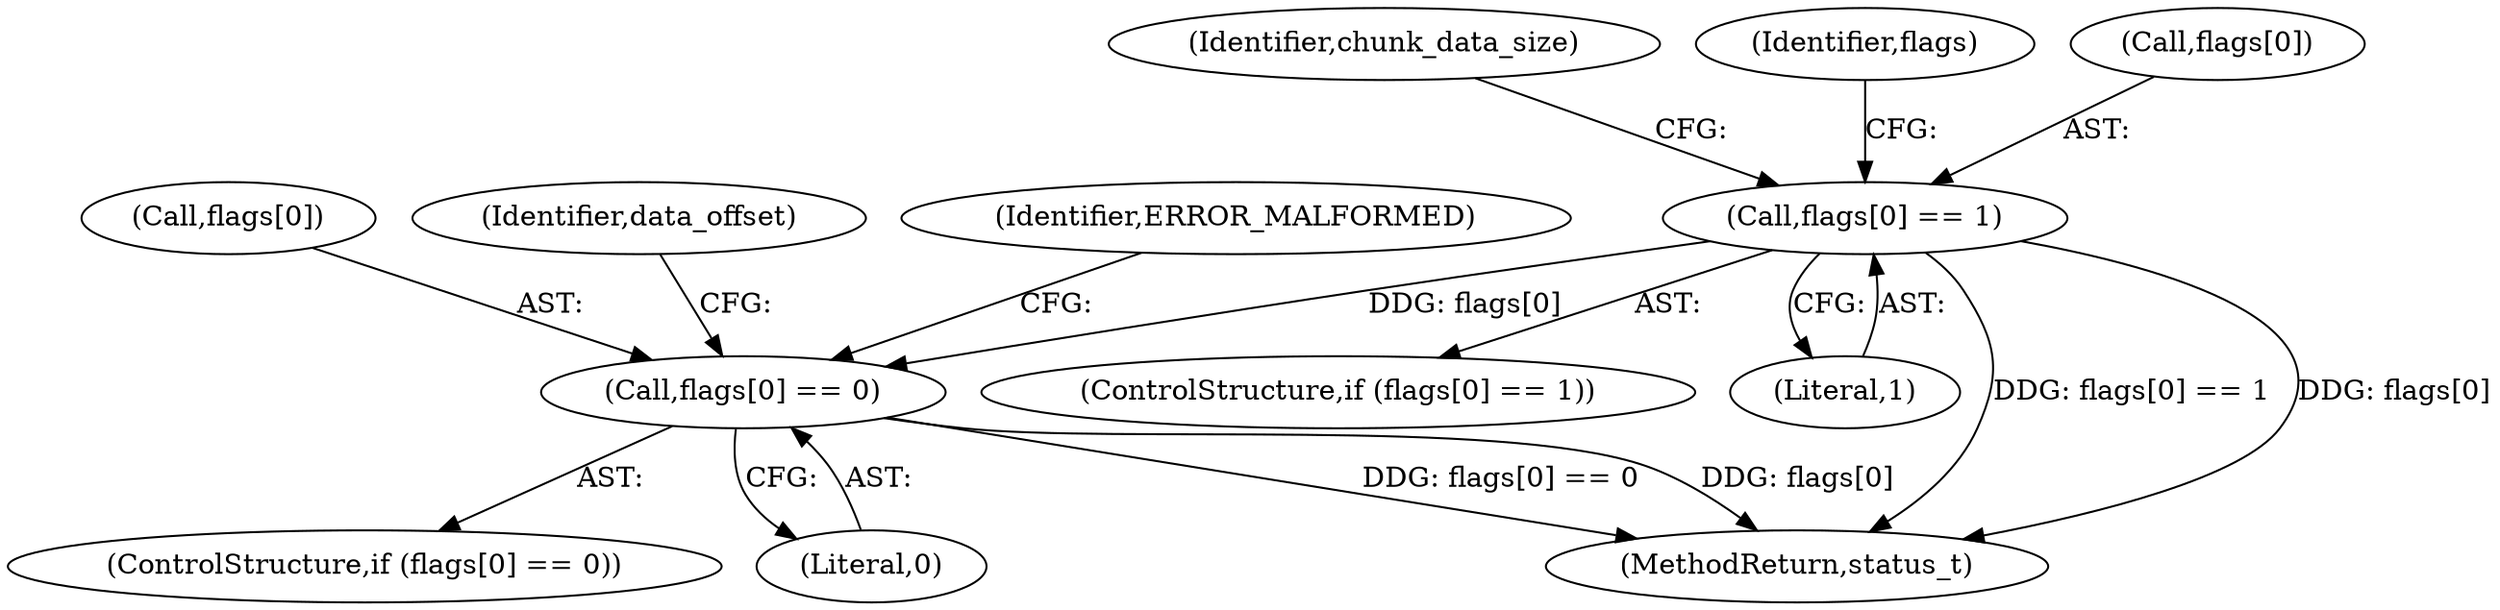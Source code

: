 digraph "0_Android_f81038006b4c59a5a148dcad887371206033c28f_2@array" {
"1002802" [label="(Call,flags[0] == 1)"];
"1002831" [label="(Call,flags[0] == 0)"];
"1002801" [label="(ControlStructure,if (flags[0] == 1))"];
"1002832" [label="(Call,flags[0])"];
"1002831" [label="(Call,flags[0] == 0)"];
"1002830" [label="(ControlStructure,if (flags[0] == 0))"];
"1002840" [label="(Identifier,data_offset)"];
"1002806" [label="(Literal,1)"];
"1002810" [label="(Identifier,chunk_data_size)"];
"1002833" [label="(Identifier,flags)"];
"1002835" [label="(Literal,0)"];
"1002858" [label="(Identifier,ERROR_MALFORMED)"];
"1003289" [label="(MethodReturn,status_t)"];
"1002802" [label="(Call,flags[0] == 1)"];
"1002803" [label="(Call,flags[0])"];
"1002802" -> "1002801"  [label="AST: "];
"1002802" -> "1002806"  [label="CFG: "];
"1002803" -> "1002802"  [label="AST: "];
"1002806" -> "1002802"  [label="AST: "];
"1002810" -> "1002802"  [label="CFG: "];
"1002833" -> "1002802"  [label="CFG: "];
"1002802" -> "1003289"  [label="DDG: flags[0] == 1"];
"1002802" -> "1003289"  [label="DDG: flags[0]"];
"1002802" -> "1002831"  [label="DDG: flags[0]"];
"1002831" -> "1002830"  [label="AST: "];
"1002831" -> "1002835"  [label="CFG: "];
"1002832" -> "1002831"  [label="AST: "];
"1002835" -> "1002831"  [label="AST: "];
"1002840" -> "1002831"  [label="CFG: "];
"1002858" -> "1002831"  [label="CFG: "];
"1002831" -> "1003289"  [label="DDG: flags[0] == 0"];
"1002831" -> "1003289"  [label="DDG: flags[0]"];
}
